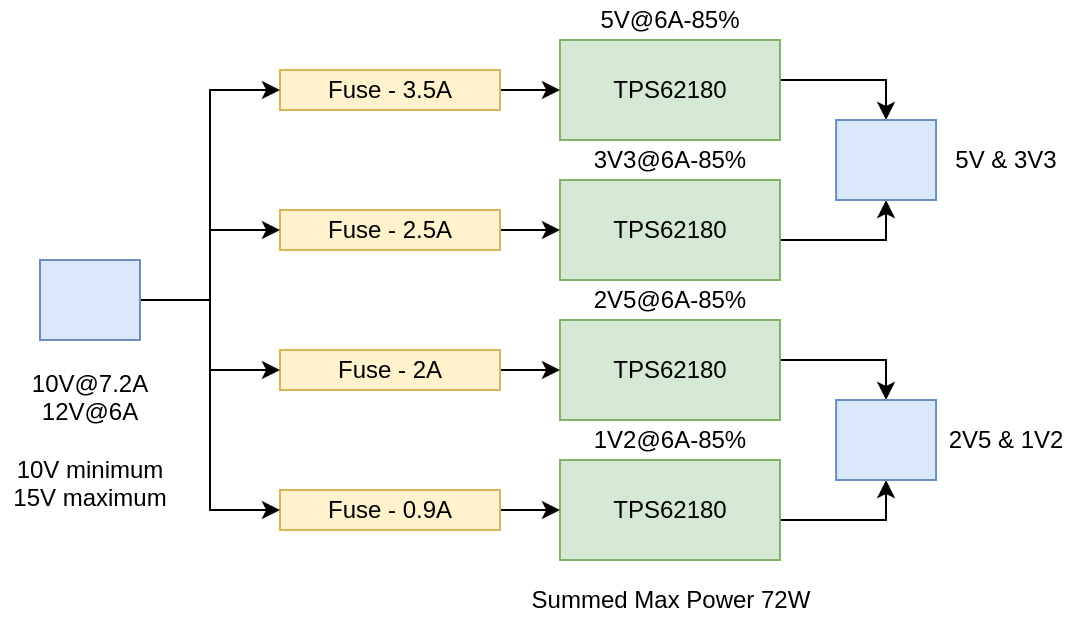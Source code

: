 <mxfile version="21.5.1" type="device">
  <diagram name="Page-1" id="v1I4WAdUCyK2v9qU1_yc">
    <mxGraphModel dx="657" dy="364" grid="1" gridSize="10" guides="1" tooltips="1" connect="1" arrows="1" fold="1" page="1" pageScale="1" pageWidth="850" pageHeight="1100" math="0" shadow="0">
      <root>
        <mxCell id="0" />
        <mxCell id="1" parent="0" />
        <mxCell id="poQPmo_kxg2JrNtwBbkQ-49" style="edgeStyle=orthogonalEdgeStyle;rounded=0;orthogonalLoop=1;jettySize=auto;html=1;exitX=1;exitY=0.5;exitDx=0;exitDy=0;entryX=0.5;entryY=0;entryDx=0;entryDy=0;" edge="1" parent="1" source="poQPmo_kxg2JrNtwBbkQ-1" target="poQPmo_kxg2JrNtwBbkQ-37">
          <mxGeometry relative="1" as="geometry">
            <Array as="points">
              <mxPoint x="480" y="290" />
              <mxPoint x="533" y="290" />
            </Array>
          </mxGeometry>
        </mxCell>
        <mxCell id="poQPmo_kxg2JrNtwBbkQ-1" value="TPS62180" style="rounded=0;whiteSpace=wrap;html=1;fillColor=#d5e8d4;strokeColor=#82b366;" vertex="1" parent="1">
          <mxGeometry x="370" y="270" width="110" height="50" as="geometry" />
        </mxCell>
        <mxCell id="poQPmo_kxg2JrNtwBbkQ-7" value="" style="edgeStyle=orthogonalEdgeStyle;rounded=0;orthogonalLoop=1;jettySize=auto;html=1;" edge="1" parent="1" source="poQPmo_kxg2JrNtwBbkQ-4" target="poQPmo_kxg2JrNtwBbkQ-1">
          <mxGeometry relative="1" as="geometry" />
        </mxCell>
        <mxCell id="poQPmo_kxg2JrNtwBbkQ-4" value="Fuse - 3.5A" style="rounded=0;whiteSpace=wrap;html=1;fillColor=#fff2cc;strokeColor=#d6b656;" vertex="1" parent="1">
          <mxGeometry x="230" y="285" width="110" height="20" as="geometry" />
        </mxCell>
        <mxCell id="poQPmo_kxg2JrNtwBbkQ-10" value="5V@6A-85%" style="text;html=1;strokeColor=none;fillColor=none;align=center;verticalAlign=middle;whiteSpace=wrap;rounded=0;" vertex="1" parent="1">
          <mxGeometry x="366" y="250" width="118" height="20" as="geometry" />
        </mxCell>
        <mxCell id="poQPmo_kxg2JrNtwBbkQ-48" style="edgeStyle=orthogonalEdgeStyle;rounded=0;orthogonalLoop=1;jettySize=auto;html=1;exitX=1;exitY=0.5;exitDx=0;exitDy=0;entryX=0.5;entryY=1;entryDx=0;entryDy=0;" edge="1" parent="1" source="poQPmo_kxg2JrNtwBbkQ-20" target="poQPmo_kxg2JrNtwBbkQ-37">
          <mxGeometry relative="1" as="geometry">
            <Array as="points">
              <mxPoint x="480" y="370" />
              <mxPoint x="533" y="370" />
            </Array>
          </mxGeometry>
        </mxCell>
        <mxCell id="poQPmo_kxg2JrNtwBbkQ-20" value="TPS62180" style="rounded=0;whiteSpace=wrap;html=1;fillColor=#d5e8d4;strokeColor=#82b366;" vertex="1" parent="1">
          <mxGeometry x="370" y="340" width="110" height="50" as="geometry" />
        </mxCell>
        <mxCell id="poQPmo_kxg2JrNtwBbkQ-21" value="" style="edgeStyle=orthogonalEdgeStyle;rounded=0;orthogonalLoop=1;jettySize=auto;html=1;" edge="1" parent="1" source="poQPmo_kxg2JrNtwBbkQ-22" target="poQPmo_kxg2JrNtwBbkQ-20">
          <mxGeometry relative="1" as="geometry" />
        </mxCell>
        <mxCell id="poQPmo_kxg2JrNtwBbkQ-22" value="Fuse - 2.5A" style="rounded=0;whiteSpace=wrap;html=1;fillColor=#fff2cc;strokeColor=#d6b656;" vertex="1" parent="1">
          <mxGeometry x="230" y="355" width="110" height="20" as="geometry" />
        </mxCell>
        <mxCell id="poQPmo_kxg2JrNtwBbkQ-23" value="3V3@6A-85%" style="text;html=1;strokeColor=none;fillColor=none;align=center;verticalAlign=middle;whiteSpace=wrap;rounded=0;" vertex="1" parent="1">
          <mxGeometry x="366" y="320" width="118" height="20" as="geometry" />
        </mxCell>
        <mxCell id="poQPmo_kxg2JrNtwBbkQ-46" style="edgeStyle=orthogonalEdgeStyle;rounded=0;orthogonalLoop=1;jettySize=auto;html=1;exitX=1;exitY=0.5;exitDx=0;exitDy=0;entryX=0.5;entryY=0;entryDx=0;entryDy=0;" edge="1" parent="1" source="poQPmo_kxg2JrNtwBbkQ-24" target="poQPmo_kxg2JrNtwBbkQ-43">
          <mxGeometry relative="1" as="geometry">
            <Array as="points">
              <mxPoint x="480" y="430" />
              <mxPoint x="533" y="430" />
            </Array>
          </mxGeometry>
        </mxCell>
        <mxCell id="poQPmo_kxg2JrNtwBbkQ-24" value="TPS62180" style="rounded=0;whiteSpace=wrap;html=1;fillColor=#d5e8d4;strokeColor=#82b366;" vertex="1" parent="1">
          <mxGeometry x="370" y="410" width="110" height="50" as="geometry" />
        </mxCell>
        <mxCell id="poQPmo_kxg2JrNtwBbkQ-25" value="" style="edgeStyle=orthogonalEdgeStyle;rounded=0;orthogonalLoop=1;jettySize=auto;html=1;" edge="1" parent="1" source="poQPmo_kxg2JrNtwBbkQ-26" target="poQPmo_kxg2JrNtwBbkQ-24">
          <mxGeometry relative="1" as="geometry" />
        </mxCell>
        <mxCell id="poQPmo_kxg2JrNtwBbkQ-26" value="Fuse - 2A" style="rounded=0;whiteSpace=wrap;html=1;fillColor=#fff2cc;strokeColor=#d6b656;" vertex="1" parent="1">
          <mxGeometry x="230" y="425" width="110" height="20" as="geometry" />
        </mxCell>
        <mxCell id="poQPmo_kxg2JrNtwBbkQ-27" value="2V5@6A-85%" style="text;html=1;strokeColor=none;fillColor=none;align=center;verticalAlign=middle;whiteSpace=wrap;rounded=0;" vertex="1" parent="1">
          <mxGeometry x="366" y="390" width="118" height="20" as="geometry" />
        </mxCell>
        <mxCell id="poQPmo_kxg2JrNtwBbkQ-47" style="edgeStyle=orthogonalEdgeStyle;rounded=0;orthogonalLoop=1;jettySize=auto;html=1;exitX=1;exitY=0.5;exitDx=0;exitDy=0;entryX=0.5;entryY=1;entryDx=0;entryDy=0;" edge="1" parent="1" source="poQPmo_kxg2JrNtwBbkQ-28" target="poQPmo_kxg2JrNtwBbkQ-43">
          <mxGeometry relative="1" as="geometry">
            <Array as="points">
              <mxPoint x="480" y="510" />
              <mxPoint x="533" y="510" />
            </Array>
          </mxGeometry>
        </mxCell>
        <mxCell id="poQPmo_kxg2JrNtwBbkQ-28" value="TPS62180" style="rounded=0;whiteSpace=wrap;html=1;fillColor=#d5e8d4;strokeColor=#82b366;" vertex="1" parent="1">
          <mxGeometry x="370" y="480" width="110" height="50" as="geometry" />
        </mxCell>
        <mxCell id="poQPmo_kxg2JrNtwBbkQ-29" value="" style="edgeStyle=orthogonalEdgeStyle;rounded=0;orthogonalLoop=1;jettySize=auto;html=1;" edge="1" parent="1" source="poQPmo_kxg2JrNtwBbkQ-30" target="poQPmo_kxg2JrNtwBbkQ-28">
          <mxGeometry relative="1" as="geometry" />
        </mxCell>
        <mxCell id="poQPmo_kxg2JrNtwBbkQ-30" value="Fuse - 0.9A" style="rounded=0;whiteSpace=wrap;html=1;fillColor=#fff2cc;strokeColor=#d6b656;" vertex="1" parent="1">
          <mxGeometry x="230" y="495" width="110" height="20" as="geometry" />
        </mxCell>
        <mxCell id="poQPmo_kxg2JrNtwBbkQ-31" value="1V2@6A-85%" style="text;html=1;strokeColor=none;fillColor=none;align=center;verticalAlign=middle;whiteSpace=wrap;rounded=0;" vertex="1" parent="1">
          <mxGeometry x="366" y="460" width="118" height="20" as="geometry" />
        </mxCell>
        <mxCell id="poQPmo_kxg2JrNtwBbkQ-37" value="" style="rounded=0;whiteSpace=wrap;html=1;fillColor=#dae8fc;strokeColor=#6c8ebf;" vertex="1" parent="1">
          <mxGeometry x="508.03" y="310" width="50" height="40" as="geometry" />
        </mxCell>
        <mxCell id="poQPmo_kxg2JrNtwBbkQ-38" value="" style="shape=image;verticalLabelPosition=bottom;labelBackgroundColor=default;verticalAlign=top;aspect=fixed;imageAspect=0;image=https://www.molex.com/content/dam/molex/molex-dot-com/products/manual/en-us/images/207/207419/2074190081_hires.jpg/_jcr_content/renditions/cq5dam.thumbnail.319.319.png;" vertex="1" parent="1">
          <mxGeometry x="510.01" y="312.75" width="46.05" height="34.5" as="geometry" />
        </mxCell>
        <mxCell id="poQPmo_kxg2JrNtwBbkQ-43" value="" style="rounded=0;whiteSpace=wrap;html=1;fillColor=#dae8fc;strokeColor=#6c8ebf;" vertex="1" parent="1">
          <mxGeometry x="508.03" y="450" width="50" height="40" as="geometry" />
        </mxCell>
        <mxCell id="poQPmo_kxg2JrNtwBbkQ-44" value="" style="shape=image;verticalLabelPosition=bottom;labelBackgroundColor=default;verticalAlign=top;aspect=fixed;imageAspect=0;image=https://www.molex.com/content/dam/molex/molex-dot-com/products/manual/en-us/images/207/207419/2074190081_hires.jpg/_jcr_content/renditions/cq5dam.thumbnail.319.319.png;" vertex="1" parent="1">
          <mxGeometry x="510.01" y="452.75" width="46.05" height="34.5" as="geometry" />
        </mxCell>
        <mxCell id="poQPmo_kxg2JrNtwBbkQ-45" value="Summed Max Power 72W" style="text;html=1;strokeColor=none;fillColor=none;align=center;verticalAlign=middle;whiteSpace=wrap;rounded=0;" vertex="1" parent="1">
          <mxGeometry x="353" y="540" width="145" height="20" as="geometry" />
        </mxCell>
        <mxCell id="poQPmo_kxg2JrNtwBbkQ-50" value="10V@7.2A&lt;br&gt;12V@6A&lt;br&gt;&lt;br&gt;10V minimum&lt;br style=&quot;border-color: var(--border-color);&quot;&gt;15V maximum" style="text;html=1;strokeColor=none;fillColor=none;align=center;verticalAlign=middle;whiteSpace=wrap;rounded=0;" vertex="1" parent="1">
          <mxGeometry x="90.01" y="430.5" width="90" height="79" as="geometry" />
        </mxCell>
        <mxCell id="poQPmo_kxg2JrNtwBbkQ-53" style="edgeStyle=orthogonalEdgeStyle;rounded=0;orthogonalLoop=1;jettySize=auto;html=1;exitX=1;exitY=0.5;exitDx=0;exitDy=0;entryX=0;entryY=0.5;entryDx=0;entryDy=0;" edge="1" parent="1" source="poQPmo_kxg2JrNtwBbkQ-51" target="poQPmo_kxg2JrNtwBbkQ-4">
          <mxGeometry relative="1" as="geometry" />
        </mxCell>
        <mxCell id="poQPmo_kxg2JrNtwBbkQ-54" style="edgeStyle=orthogonalEdgeStyle;rounded=0;orthogonalLoop=1;jettySize=auto;html=1;exitX=1;exitY=0.5;exitDx=0;exitDy=0;entryX=0;entryY=0.5;entryDx=0;entryDy=0;" edge="1" parent="1" source="poQPmo_kxg2JrNtwBbkQ-51" target="poQPmo_kxg2JrNtwBbkQ-22">
          <mxGeometry relative="1" as="geometry" />
        </mxCell>
        <mxCell id="poQPmo_kxg2JrNtwBbkQ-55" style="edgeStyle=orthogonalEdgeStyle;rounded=0;orthogonalLoop=1;jettySize=auto;html=1;exitX=1;exitY=0.5;exitDx=0;exitDy=0;entryX=0;entryY=0.5;entryDx=0;entryDy=0;" edge="1" parent="1" source="poQPmo_kxg2JrNtwBbkQ-51" target="poQPmo_kxg2JrNtwBbkQ-26">
          <mxGeometry relative="1" as="geometry" />
        </mxCell>
        <mxCell id="poQPmo_kxg2JrNtwBbkQ-56" style="edgeStyle=orthogonalEdgeStyle;rounded=0;orthogonalLoop=1;jettySize=auto;html=1;exitX=1;exitY=0.5;exitDx=0;exitDy=0;entryX=0;entryY=0.5;entryDx=0;entryDy=0;" edge="1" parent="1" source="poQPmo_kxg2JrNtwBbkQ-51" target="poQPmo_kxg2JrNtwBbkQ-30">
          <mxGeometry relative="1" as="geometry" />
        </mxCell>
        <mxCell id="poQPmo_kxg2JrNtwBbkQ-51" value="" style="rounded=0;whiteSpace=wrap;html=1;fillColor=#dae8fc;strokeColor=#6c8ebf;" vertex="1" parent="1">
          <mxGeometry x="110" y="380" width="50" height="40" as="geometry" />
        </mxCell>
        <mxCell id="poQPmo_kxg2JrNtwBbkQ-52" value="" style="shape=image;verticalLabelPosition=bottom;labelBackgroundColor=default;verticalAlign=top;aspect=fixed;imageAspect=0;image=https://www.molex.com/content/dam/molex/molex-dot-com/products/manual/en-us/images/207/207419/2074190081_hires.jpg/_jcr_content/renditions/cq5dam.thumbnail.319.319.png;" vertex="1" parent="1">
          <mxGeometry x="111.98" y="382.75" width="46.05" height="34.5" as="geometry" />
        </mxCell>
        <mxCell id="poQPmo_kxg2JrNtwBbkQ-57" value="5V &amp;amp; 3V3" style="text;html=1;strokeColor=none;fillColor=none;align=center;verticalAlign=middle;whiteSpace=wrap;rounded=0;" vertex="1" parent="1">
          <mxGeometry x="558.03" y="320" width="70" height="20" as="geometry" />
        </mxCell>
        <mxCell id="poQPmo_kxg2JrNtwBbkQ-58" value="2V5 &amp;amp; 1V2" style="text;html=1;strokeColor=none;fillColor=none;align=center;verticalAlign=middle;whiteSpace=wrap;rounded=0;" vertex="1" parent="1">
          <mxGeometry x="558.03" y="460" width="70" height="20" as="geometry" />
        </mxCell>
      </root>
    </mxGraphModel>
  </diagram>
</mxfile>
